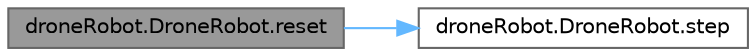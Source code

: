 digraph "droneRobot.DroneRobot.reset"
{
 // LATEX_PDF_SIZE
  bgcolor="transparent";
  edge [fontname=Helvetica,fontsize=10,labelfontname=Helvetica,labelfontsize=10];
  node [fontname=Helvetica,fontsize=10,shape=box,height=0.2,width=0.4];
  rankdir="LR";
  Node1 [id="Node000001",label="droneRobot.DroneRobot.reset",height=0.2,width=0.4,color="gray40", fillcolor="grey60", style="filled", fontcolor="black",tooltip="Guess what, another override function."];
  Node1 -> Node2 [id="edge1_Node000001_Node000002",color="steelblue1",style="solid",tooltip=" "];
  Node2 [id="Node000002",label="droneRobot.DroneRobot.step",height=0.2,width=0.4,color="grey40", fillcolor="white", style="filled",URL="$classdrone_robot_1_1_drone_robot.html#acbf40841c2cf6d3c7a6edffcd6e6ebfd",tooltip=" "];
}
